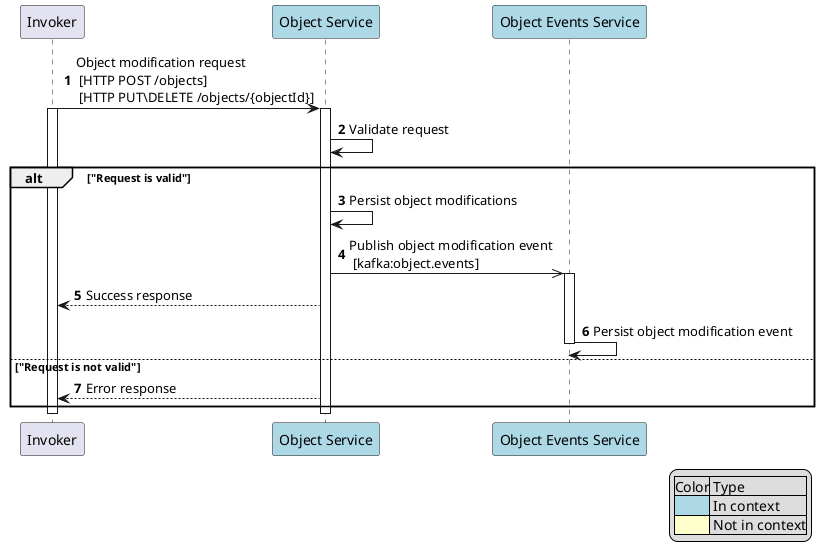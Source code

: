@startuml
autonumber

participant "Invoker" as invoker
participant "Object Service" as objectService #LightBlue
participant "Object Events Service" as objectEvents #LightBlue

invoker -> objectService: Object modification request \n [HTTP POST /objects] \n [HTTP PUT\DELETE /objects/{objectId}]
activate invoker
activate objectService
objectService -> objectService: Validate request

alt "Request is valid"
    objectService -> objectService: Persist object modifications
    objectService ->> objectEvents: Publish object modification event\n [kafka:object.events]
    activate objectEvents
    objectService --> invoker: Success response
    objectEvents -> objectEvents: Persist object modification event
    deactivate objectEvents
else "Request is not valid"
    objectService --> invoker: Error response
end
deactivate objectService
deactivate invoker

legend right
    |Color| Type |
    |<#LightBlue>| In context|
    |<#Business>| Not in context|
endlegend


@enduml